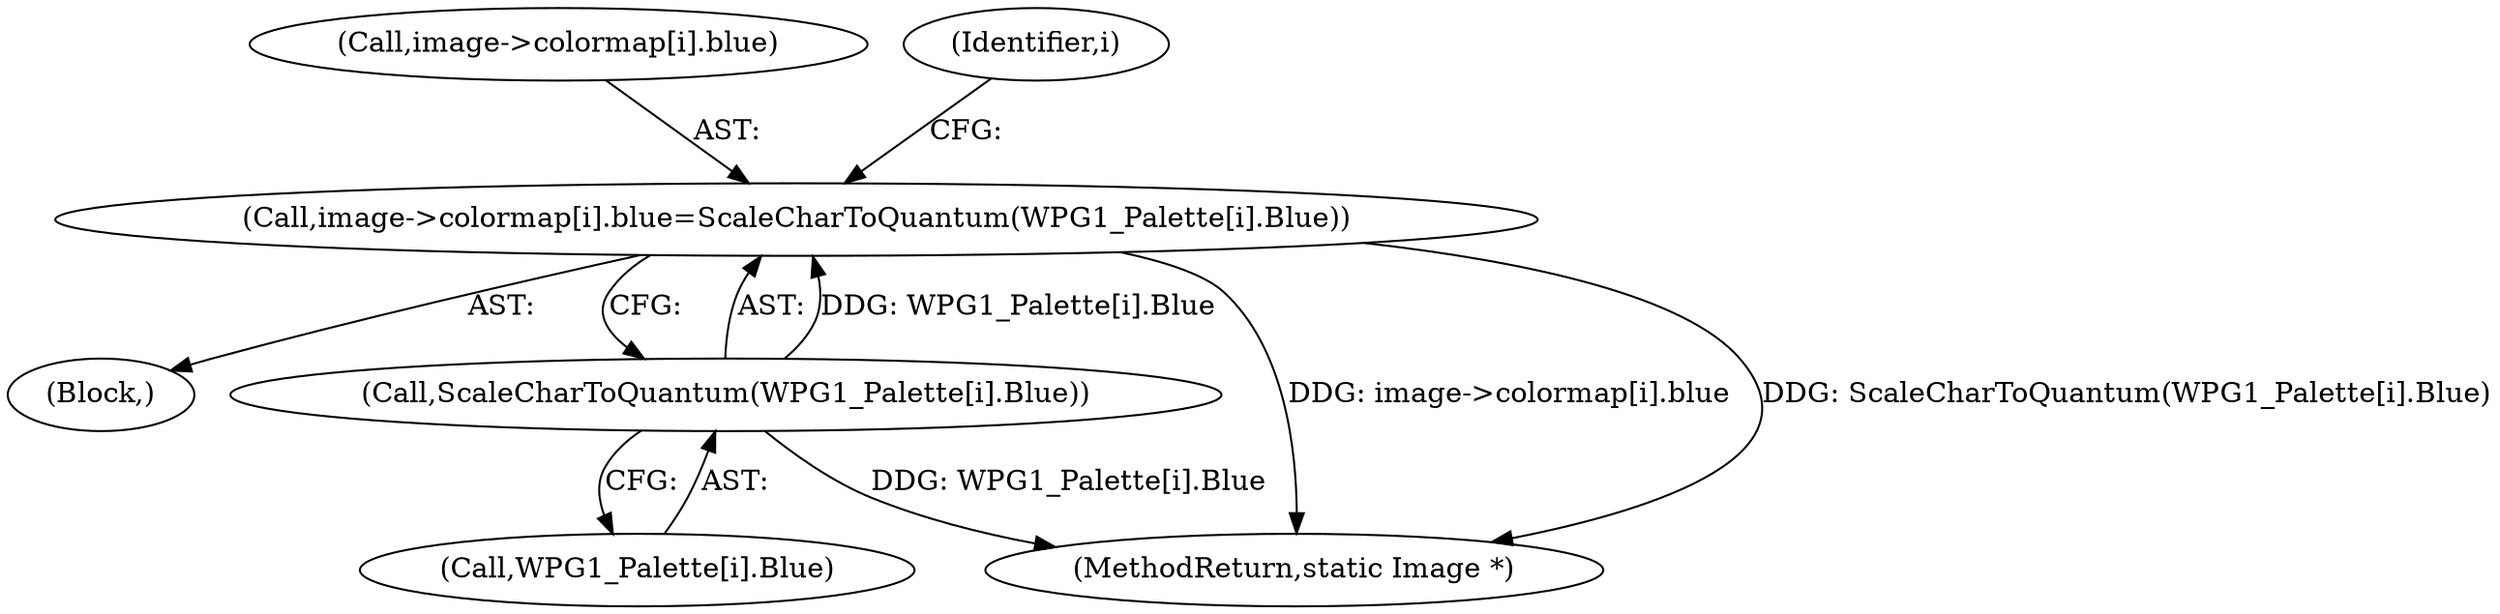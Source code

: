 digraph "0_ImageMagick_4eae304e773bad8a876c3c26fdffac24d4253ae4@array" {
"1000905" [label="(Call,image->colormap[i].blue=ScaleCharToQuantum(WPG1_Palette[i].Blue))"];
"1000913" [label="(Call,ScaleCharToQuantum(WPG1_Palette[i].Blue))"];
"1000876" [label="(Block,)"];
"1000913" [label="(Call,ScaleCharToQuantum(WPG1_Palette[i].Blue))"];
"1000905" [label="(Call,image->colormap[i].blue=ScaleCharToQuantum(WPG1_Palette[i].Blue))"];
"1000914" [label="(Call,WPG1_Palette[i].Blue)"];
"1000906" [label="(Call,image->colormap[i].blue)"];
"1000875" [label="(Identifier,i)"];
"1001954" [label="(MethodReturn,static Image *)"];
"1000905" -> "1000876"  [label="AST: "];
"1000905" -> "1000913"  [label="CFG: "];
"1000906" -> "1000905"  [label="AST: "];
"1000913" -> "1000905"  [label="AST: "];
"1000875" -> "1000905"  [label="CFG: "];
"1000905" -> "1001954"  [label="DDG: image->colormap[i].blue"];
"1000905" -> "1001954"  [label="DDG: ScaleCharToQuantum(WPG1_Palette[i].Blue)"];
"1000913" -> "1000905"  [label="DDG: WPG1_Palette[i].Blue"];
"1000913" -> "1000914"  [label="CFG: "];
"1000914" -> "1000913"  [label="AST: "];
"1000913" -> "1001954"  [label="DDG: WPG1_Palette[i].Blue"];
}
